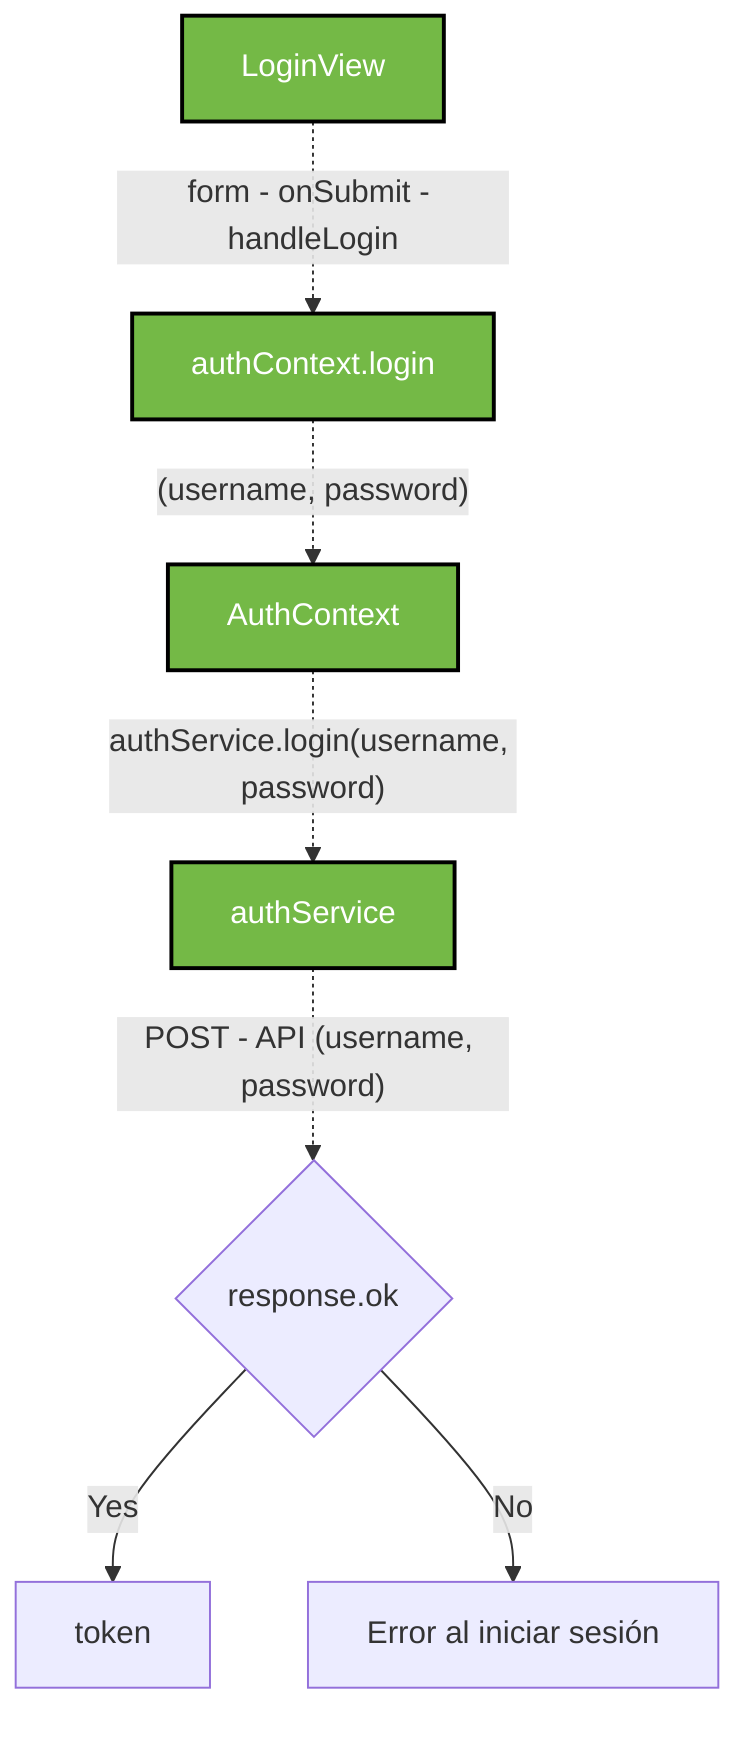 flowchart TD
  A[LoginView] -. form - onSubmit - handleLogin .-> B[authContext.login] 
  B -. "(username, password)" .-> C[AuthContext]
  C -. "authService.login(username, password)" .-> D[authService]
  D -. "POST - API (username, password)" .-> E{response.ok}
  E -->|Yes| F[token]
  E -->|No| G[Error al iniciar sesión]
    
   
  style A fill:#74b946,stroke:#000,stroke-width:2px,color:#fff,stroke-dasharray: 0 0
  style B fill:#74b946,stroke:#000,stroke-width:2px,color:#fff,stroke-dasharray: 0 0
  style C fill:#74b946,stroke:#000,stroke-width:2px,color:#fff,stroke-dasharray: 0 0
  style D fill:#74b946,stroke:#000,stroke-width:2px,color:#fff,stroke-dasharray: 0 0